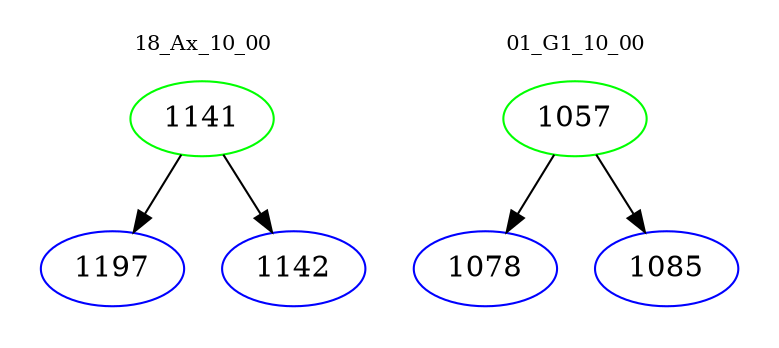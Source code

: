 digraph{
subgraph cluster_0 {
color = white
label = "18_Ax_10_00";
fontsize=10;
T0_1141 [label="1141", color="green"]
T0_1141 -> T0_1197 [color="black"]
T0_1197 [label="1197", color="blue"]
T0_1141 -> T0_1142 [color="black"]
T0_1142 [label="1142", color="blue"]
}
subgraph cluster_1 {
color = white
label = "01_G1_10_00";
fontsize=10;
T1_1057 [label="1057", color="green"]
T1_1057 -> T1_1078 [color="black"]
T1_1078 [label="1078", color="blue"]
T1_1057 -> T1_1085 [color="black"]
T1_1085 [label="1085", color="blue"]
}
}
